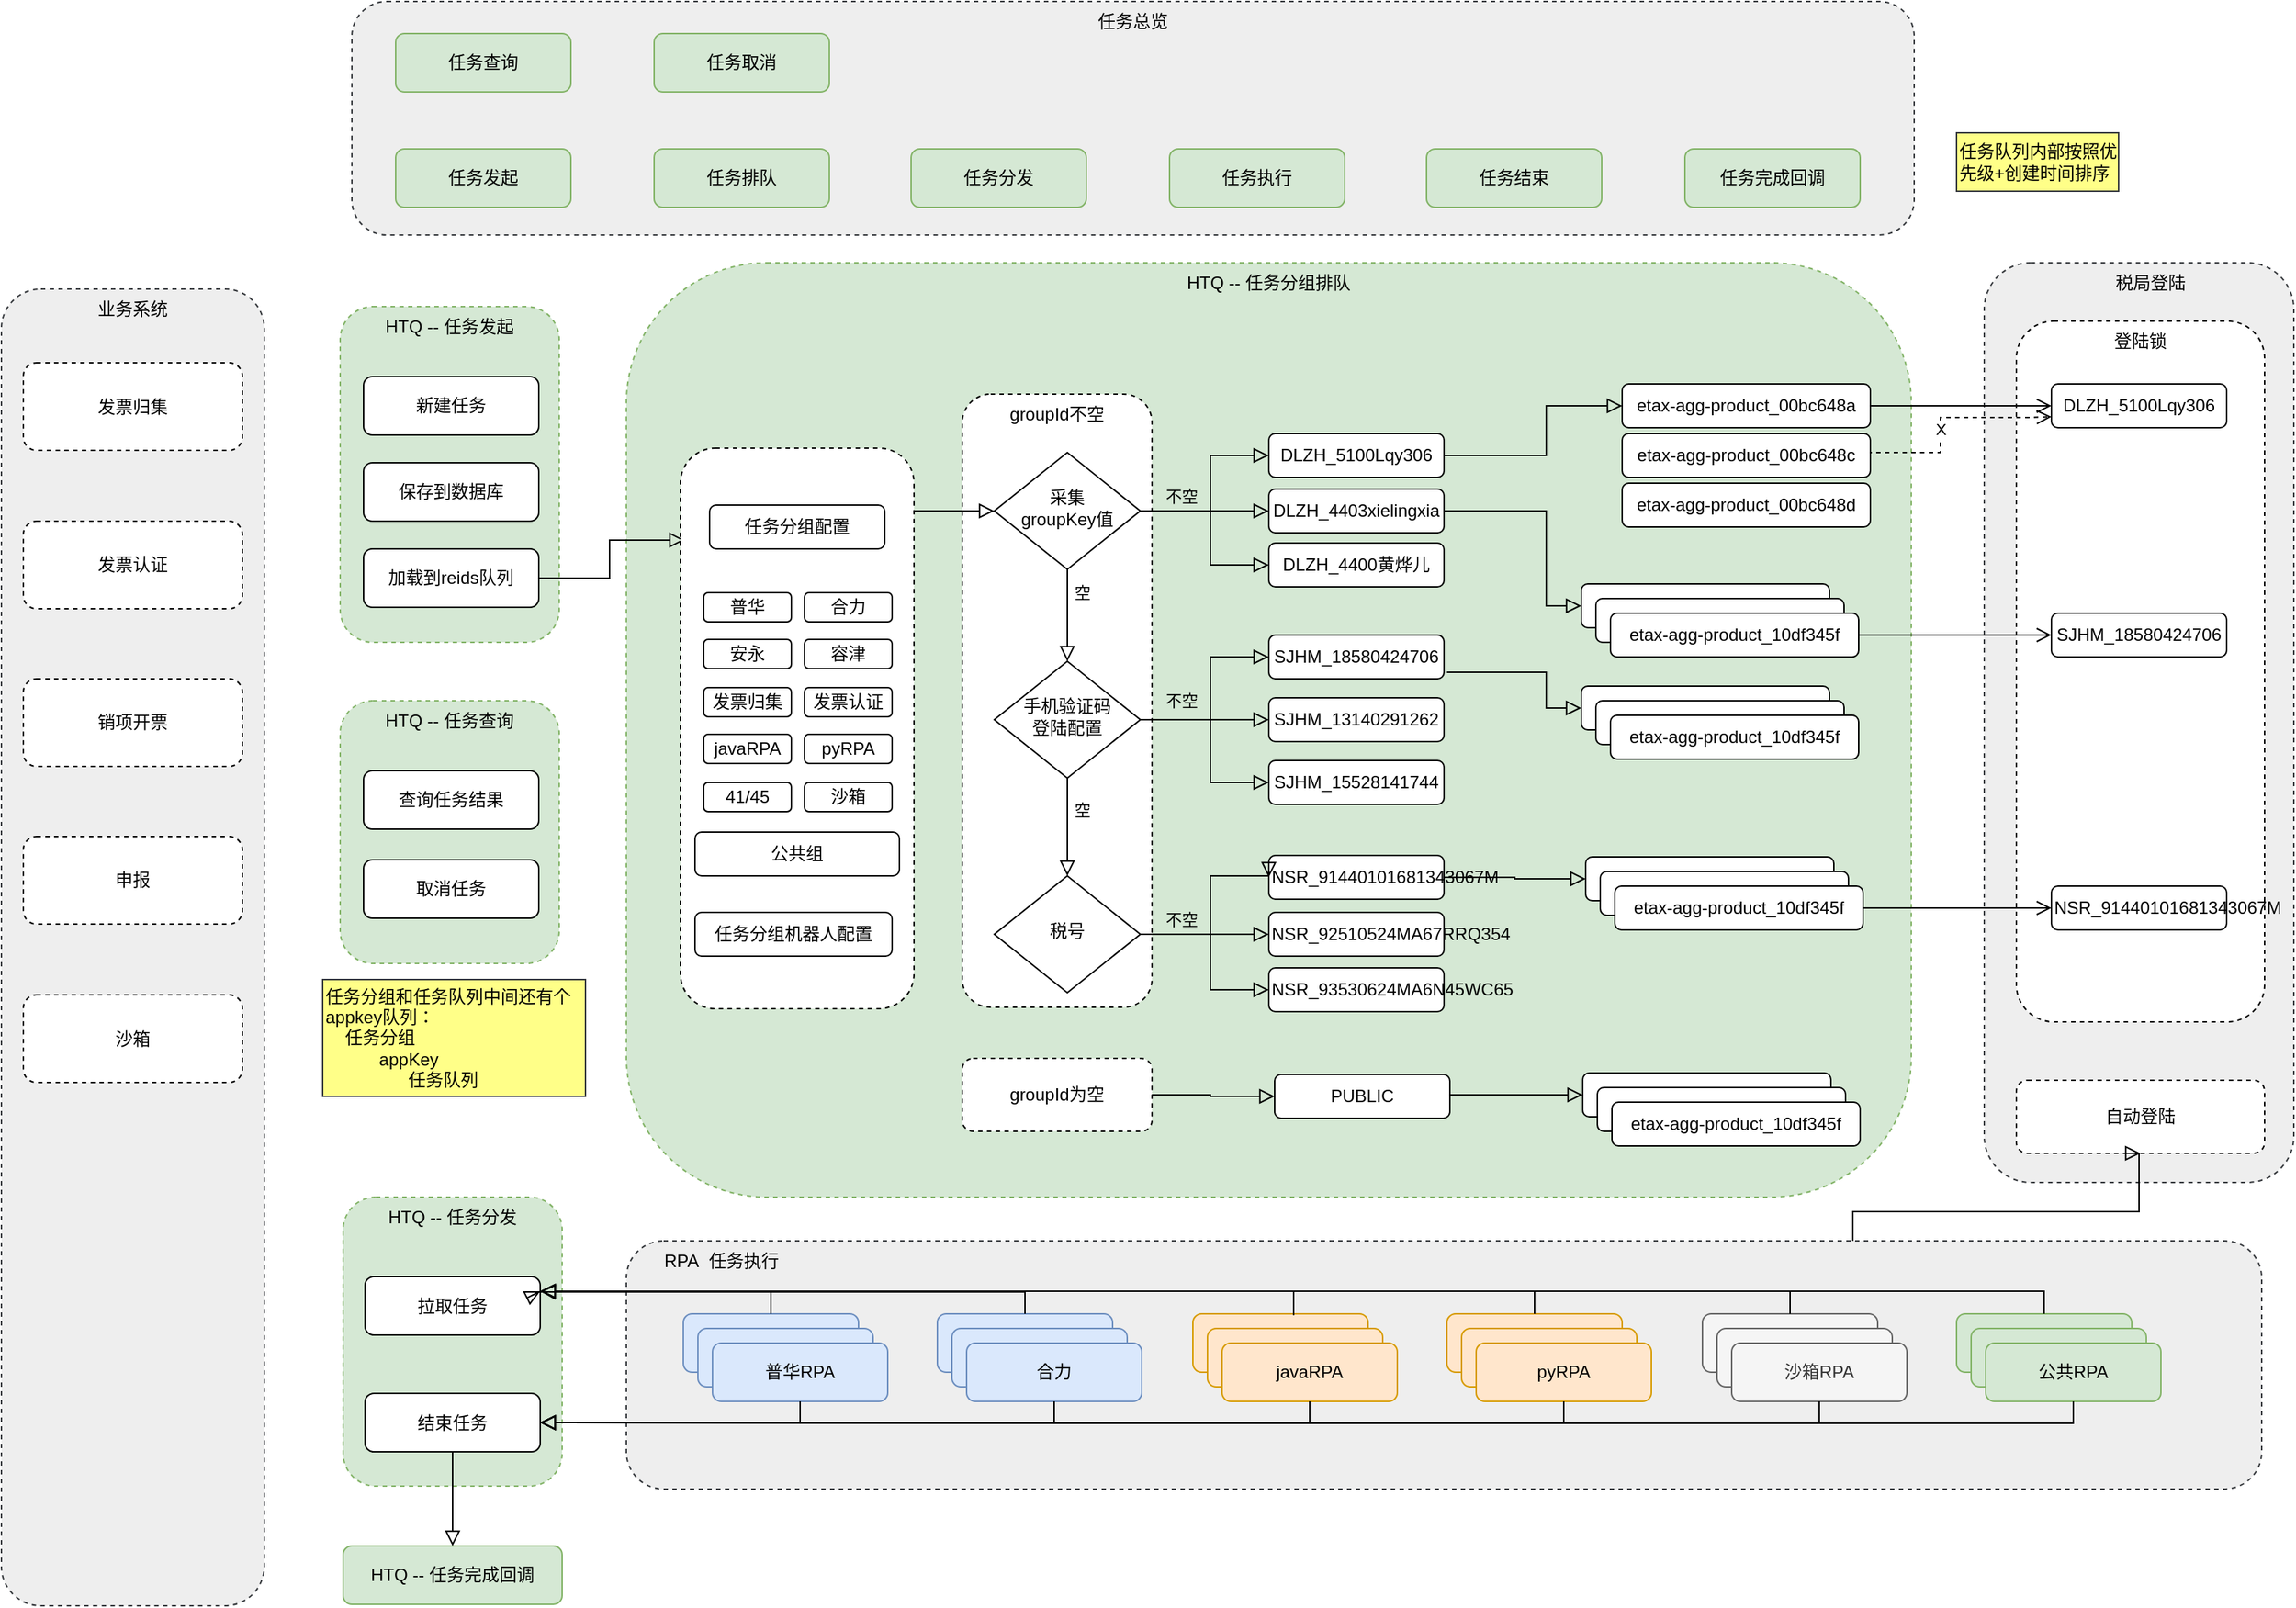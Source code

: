 <mxfile version="21.6.8" type="github">
  <diagram id="C5RBs43oDa-KdzZeNtuy" name="Page-1">
    <mxGraphModel dx="1400" dy="765" grid="1" gridSize="10" guides="1" tooltips="1" connect="1" arrows="1" fold="1" page="1" pageScale="1" pageWidth="827" pageHeight="1169" math="0" shadow="0">
      <root>
        <mxCell id="WIyWlLk6GJQsqaUBKTNV-0" />
        <mxCell id="WIyWlLk6GJQsqaUBKTNV-1" parent="WIyWlLk6GJQsqaUBKTNV-0" />
        <mxCell id="QMsv-DiaqINXNzL8N9ag-197" value="任务总览" style="rounded=1;whiteSpace=wrap;html=1;fontSize=12;glass=0;strokeWidth=1;shadow=0;dashed=1;verticalAlign=top;fillColor=#eeeeee;strokeColor=#36393d;" vertex="1" parent="WIyWlLk6GJQsqaUBKTNV-1">
          <mxGeometry x="270" y="20" width="1070" height="160" as="geometry" />
        </mxCell>
        <mxCell id="QMsv-DiaqINXNzL8N9ag-171" value="税局登陆" style="rounded=1;whiteSpace=wrap;html=1;fontSize=12;glass=0;strokeWidth=1;shadow=0;dashed=1;verticalAlign=top;fillColor=#eeeeee;strokeColor=#36393d;align=center;spacingLeft=16;" vertex="1" parent="WIyWlLk6GJQsqaUBKTNV-1">
          <mxGeometry x="1388" y="199" width="212" height="630" as="geometry" />
        </mxCell>
        <mxCell id="QMsv-DiaqINXNzL8N9ag-170" value="业务系统" style="rounded=1;whiteSpace=wrap;html=1;fontSize=12;glass=0;strokeWidth=1;shadow=0;dashed=1;verticalAlign=top;fillColor=#eeeeee;strokeColor=#36393d;" vertex="1" parent="WIyWlLk6GJQsqaUBKTNV-1">
          <mxGeometry x="30" y="217" width="180" height="902" as="geometry" />
        </mxCell>
        <mxCell id="QMsv-DiaqINXNzL8N9ag-169" value="HTQ -- 任务分发" style="rounded=1;whiteSpace=wrap;html=1;fontSize=12;glass=0;strokeWidth=1;shadow=0;dashed=1;verticalAlign=top;fillColor=#d5e8d4;strokeColor=#82b366;" vertex="1" parent="WIyWlLk6GJQsqaUBKTNV-1">
          <mxGeometry x="264" y="839" width="150" height="198" as="geometry" />
        </mxCell>
        <mxCell id="QMsv-DiaqINXNzL8N9ag-168" value="HTQ -- 任务查询" style="rounded=1;whiteSpace=wrap;html=1;fontSize=12;glass=0;strokeWidth=1;shadow=0;dashed=1;verticalAlign=top;fillColor=#d5e8d4;strokeColor=#82b366;" vertex="1" parent="WIyWlLk6GJQsqaUBKTNV-1">
          <mxGeometry x="262" y="499" width="150" height="180" as="geometry" />
        </mxCell>
        <mxCell id="QMsv-DiaqINXNzL8N9ag-163" value="HTQ -- 任务发起" style="rounded=1;whiteSpace=wrap;html=1;fontSize=12;glass=0;strokeWidth=1;shadow=0;dashed=1;verticalAlign=top;fillColor=#d5e8d4;strokeColor=#82b366;" vertex="1" parent="WIyWlLk6GJQsqaUBKTNV-1">
          <mxGeometry x="262" y="229" width="150" height="230" as="geometry" />
        </mxCell>
        <mxCell id="QMsv-DiaqINXNzL8N9ag-154" value="RPA&amp;nbsp; 任务执行" style="rounded=1;whiteSpace=wrap;html=1;fontSize=12;glass=0;strokeWidth=1;shadow=0;dashed=1;verticalAlign=top;align=left;spacingLeft=24;fillColor=#eeeeee;strokeColor=#36393d;" vertex="1" parent="WIyWlLk6GJQsqaUBKTNV-1">
          <mxGeometry x="458" y="869" width="1120" height="170" as="geometry" />
        </mxCell>
        <mxCell id="QMsv-DiaqINXNzL8N9ag-30" value="HTQ -- 任务分组排队" style="rounded=1;whiteSpace=wrap;html=1;fontSize=12;glass=0;strokeWidth=1;shadow=0;dashed=1;verticalAlign=top;fillColor=#d5e8d4;strokeColor=#82b366;" vertex="1" parent="WIyWlLk6GJQsqaUBKTNV-1">
          <mxGeometry x="458" y="199" width="880" height="640" as="geometry" />
        </mxCell>
        <mxCell id="QMsv-DiaqINXNzL8N9ag-91" value="groupId不空" style="rounded=1;whiteSpace=wrap;html=1;fontSize=12;glass=0;strokeWidth=1;shadow=0;dashed=1;verticalAlign=top;" vertex="1" parent="WIyWlLk6GJQsqaUBKTNV-1">
          <mxGeometry x="688" y="289" width="130" height="420" as="geometry" />
        </mxCell>
        <mxCell id="QMsv-DiaqINXNzL8N9ag-8" value="发票归集" style="rounded=1;whiteSpace=wrap;html=1;fontSize=12;glass=0;strokeWidth=1;shadow=0;dashed=1;verticalAlign=middle;" vertex="1" parent="WIyWlLk6GJQsqaUBKTNV-1">
          <mxGeometry x="45" y="267.5" width="150" height="60" as="geometry" />
        </mxCell>
        <mxCell id="QMsv-DiaqINXNzL8N9ag-85" value="登陆锁" style="rounded=1;whiteSpace=wrap;html=1;fontSize=12;glass=0;strokeWidth=1;shadow=0;dashed=1;verticalAlign=top;align=center;" vertex="1" parent="WIyWlLk6GJQsqaUBKTNV-1">
          <mxGeometry x="1410" y="239" width="170" height="480" as="geometry" />
        </mxCell>
        <mxCell id="WIyWlLk6GJQsqaUBKTNV-2" value="" style="rounded=0;html=1;jettySize=auto;orthogonalLoop=1;fontSize=11;endArrow=block;endFill=0;endSize=8;strokeWidth=1;shadow=0;labelBackgroundColor=none;edgeStyle=orthogonalEdgeStyle;entryX=0.018;entryY=0.164;entryDx=0;entryDy=0;entryPerimeter=0;exitX=1;exitY=0.5;exitDx=0;exitDy=0;" parent="WIyWlLk6GJQsqaUBKTNV-1" source="WIyWlLk6GJQsqaUBKTNV-3" target="QMsv-DiaqINXNzL8N9ag-4" edge="1">
          <mxGeometry relative="1" as="geometry">
            <mxPoint x="400" y="369" as="sourcePoint" />
            <mxPoint x="438" y="319" as="targetPoint" />
          </mxGeometry>
        </mxCell>
        <mxCell id="WIyWlLk6GJQsqaUBKTNV-3" value="加载到reids队列" style="rounded=1;whiteSpace=wrap;html=1;fontSize=12;glass=0;strokeWidth=1;shadow=0;" parent="WIyWlLk6GJQsqaUBKTNV-1" vertex="1">
          <mxGeometry x="278" y="395" width="120" height="40" as="geometry" />
        </mxCell>
        <mxCell id="WIyWlLk6GJQsqaUBKTNV-4" value="空" style="rounded=0;html=1;jettySize=auto;orthogonalLoop=1;fontSize=11;endArrow=block;endFill=0;endSize=8;strokeWidth=1;shadow=0;labelBackgroundColor=none;edgeStyle=orthogonalEdgeStyle;" parent="WIyWlLk6GJQsqaUBKTNV-1" source="WIyWlLk6GJQsqaUBKTNV-6" target="WIyWlLk6GJQsqaUBKTNV-10" edge="1">
          <mxGeometry x="-0.5" y="10" relative="1" as="geometry">
            <mxPoint as="offset" />
          </mxGeometry>
        </mxCell>
        <mxCell id="WIyWlLk6GJQsqaUBKTNV-5" value="" style="edgeStyle=orthogonalEdgeStyle;rounded=0;html=1;jettySize=auto;orthogonalLoop=1;fontSize=11;endArrow=block;endFill=0;endSize=8;strokeWidth=1;shadow=0;labelBackgroundColor=none;entryX=0;entryY=0.5;entryDx=0;entryDy=0;exitX=1;exitY=0.5;exitDx=0;exitDy=0;" parent="WIyWlLk6GJQsqaUBKTNV-1" source="WIyWlLk6GJQsqaUBKTNV-6" target="QMsv-DiaqINXNzL8N9ag-31" edge="1">
          <mxGeometry x="0.362" y="-16" relative="1" as="geometry">
            <mxPoint x="-16" y="-16" as="offset" />
            <Array as="points">
              <mxPoint x="858" y="369" />
              <mxPoint x="858" y="331" />
            </Array>
          </mxGeometry>
        </mxCell>
        <mxCell id="WIyWlLk6GJQsqaUBKTNV-6" value="采集&lt;br&gt;groupKey值" style="rhombus;whiteSpace=wrap;html=1;shadow=0;fontFamily=Helvetica;fontSize=12;align=center;strokeWidth=1;spacing=6;spacingTop=-4;" parent="WIyWlLk6GJQsqaUBKTNV-1" vertex="1">
          <mxGeometry x="710" y="329" width="100" height="80" as="geometry" />
        </mxCell>
        <mxCell id="WIyWlLk6GJQsqaUBKTNV-7" value="DLZH_4403xielingxia" style="rounded=1;whiteSpace=wrap;html=1;fontSize=12;glass=0;strokeWidth=1;shadow=0;" parent="WIyWlLk6GJQsqaUBKTNV-1" vertex="1">
          <mxGeometry x="898" y="354" width="120" height="30" as="geometry" />
        </mxCell>
        <mxCell id="WIyWlLk6GJQsqaUBKTNV-8" value="空" style="rounded=0;html=1;jettySize=auto;orthogonalLoop=1;fontSize=11;endArrow=block;endFill=0;endSize=8;strokeWidth=1;shadow=0;labelBackgroundColor=none;edgeStyle=orthogonalEdgeStyle;entryX=0.5;entryY=0;entryDx=0;entryDy=0;" parent="WIyWlLk6GJQsqaUBKTNV-1" source="WIyWlLk6GJQsqaUBKTNV-10" target="QMsv-DiaqINXNzL8N9ag-1" edge="1">
          <mxGeometry x="-0.36" y="10" relative="1" as="geometry">
            <mxPoint as="offset" />
          </mxGeometry>
        </mxCell>
        <mxCell id="WIyWlLk6GJQsqaUBKTNV-9" value="不空" style="edgeStyle=orthogonalEdgeStyle;rounded=0;html=1;jettySize=auto;orthogonalLoop=1;fontSize=11;endArrow=block;endFill=0;endSize=8;strokeWidth=1;shadow=0;labelBackgroundColor=none;" parent="WIyWlLk6GJQsqaUBKTNV-1" source="WIyWlLk6GJQsqaUBKTNV-10" target="WIyWlLk6GJQsqaUBKTNV-12" edge="1">
          <mxGeometry x="-0.364" y="13" relative="1" as="geometry">
            <mxPoint as="offset" />
          </mxGeometry>
        </mxCell>
        <mxCell id="WIyWlLk6GJQsqaUBKTNV-10" value="手机验证码&lt;br&gt;登陆配置" style="rhombus;whiteSpace=wrap;html=1;shadow=0;fontFamily=Helvetica;fontSize=12;align=center;strokeWidth=1;spacing=6;spacingTop=-4;" parent="WIyWlLk6GJQsqaUBKTNV-1" vertex="1">
          <mxGeometry x="710" y="472" width="100" height="80" as="geometry" />
        </mxCell>
        <mxCell id="WIyWlLk6GJQsqaUBKTNV-11" value="拉取任务" style="rounded=1;whiteSpace=wrap;html=1;fontSize=12;glass=0;strokeWidth=1;shadow=0;" parent="WIyWlLk6GJQsqaUBKTNV-1" vertex="1">
          <mxGeometry x="279" y="893.5" width="120" height="40" as="geometry" />
        </mxCell>
        <mxCell id="WIyWlLk6GJQsqaUBKTNV-12" value="SJHM_13140291262" style="rounded=1;whiteSpace=wrap;html=1;fontSize=12;glass=0;strokeWidth=1;shadow=0;" parent="WIyWlLk6GJQsqaUBKTNV-1" vertex="1">
          <mxGeometry x="898" y="497" width="120" height="30" as="geometry" />
        </mxCell>
        <mxCell id="QMsv-DiaqINXNzL8N9ag-0" value="不空" style="edgeStyle=orthogonalEdgeStyle;rounded=0;html=1;jettySize=auto;orthogonalLoop=1;fontSize=11;endArrow=block;endFill=0;endSize=8;strokeWidth=1;shadow=0;labelBackgroundColor=none;exitX=1;exitY=0.5;exitDx=0;exitDy=0;" edge="1" parent="WIyWlLk6GJQsqaUBKTNV-1" source="QMsv-DiaqINXNzL8N9ag-1" target="QMsv-DiaqINXNzL8N9ag-2">
          <mxGeometry x="-0.364" y="10" relative="1" as="geometry">
            <mxPoint as="offset" />
            <mxPoint x="810" y="677" as="sourcePoint" />
          </mxGeometry>
        </mxCell>
        <mxCell id="QMsv-DiaqINXNzL8N9ag-1" value="税号" style="rhombus;whiteSpace=wrap;html=1;shadow=0;fontFamily=Helvetica;fontSize=12;align=center;strokeWidth=1;spacing=6;spacingTop=-4;" vertex="1" parent="WIyWlLk6GJQsqaUBKTNV-1">
          <mxGeometry x="710" y="619" width="100" height="80" as="geometry" />
        </mxCell>
        <mxCell id="QMsv-DiaqINXNzL8N9ag-2" value="NSR_92510524MA67RRQ354" style="rounded=1;whiteSpace=wrap;html=1;fontSize=12;glass=0;strokeWidth=1;shadow=0;align=left;" vertex="1" parent="WIyWlLk6GJQsqaUBKTNV-1">
          <mxGeometry x="898" y="644" width="120" height="30" as="geometry" />
        </mxCell>
        <mxCell id="QMsv-DiaqINXNzL8N9ag-3" value="" style="rounded=0;html=1;jettySize=auto;orthogonalLoop=1;fontSize=11;endArrow=block;endFill=0;endSize=8;strokeWidth=1;shadow=0;labelBackgroundColor=none;edgeStyle=orthogonalEdgeStyle;exitX=1;exitY=0.5;exitDx=0;exitDy=0;entryX=0;entryY=0.5;entryDx=0;entryDy=0;" edge="1" parent="WIyWlLk6GJQsqaUBKTNV-1" source="QMsv-DiaqINXNzL8N9ag-92" target="QMsv-DiaqINXNzL8N9ag-90">
          <mxGeometry x="-0.355" y="-11" relative="1" as="geometry">
            <mxPoint as="offset" />
            <mxPoint x="810" y="829" as="sourcePoint" />
            <mxPoint x="878" y="919" as="targetPoint" />
            <Array as="points">
              <mxPoint x="858" y="770" />
            </Array>
          </mxGeometry>
        </mxCell>
        <mxCell id="QMsv-DiaqINXNzL8N9ag-10" value="" style="rounded=0;html=1;jettySize=auto;orthogonalLoop=1;fontSize=11;endArrow=block;endFill=0;endSize=8;strokeWidth=1;shadow=0;labelBackgroundColor=none;edgeStyle=orthogonalEdgeStyle;entryX=0;entryY=0.5;entryDx=0;entryDy=0;exitX=1.003;exitY=0.112;exitDx=0;exitDy=0;exitPerimeter=0;" edge="1" parent="WIyWlLk6GJQsqaUBKTNV-1" source="QMsv-DiaqINXNzL8N9ag-4" target="WIyWlLk6GJQsqaUBKTNV-6">
          <mxGeometry relative="1" as="geometry">
            <mxPoint x="688" y="379" as="sourcePoint" />
            <mxPoint x="477.5" y="379" as="targetPoint" />
          </mxGeometry>
        </mxCell>
        <mxCell id="QMsv-DiaqINXNzL8N9ag-31" value="DLZH_5100Lqy306" style="rounded=1;whiteSpace=wrap;html=1;fontSize=12;glass=0;strokeWidth=1;shadow=0;" vertex="1" parent="WIyWlLk6GJQsqaUBKTNV-1">
          <mxGeometry x="898" y="316" width="120" height="30" as="geometry" />
        </mxCell>
        <mxCell id="QMsv-DiaqINXNzL8N9ag-32" value="DLZH_4400黄烨儿" style="rounded=1;whiteSpace=wrap;html=1;fontSize=12;glass=0;strokeWidth=1;shadow=0;" vertex="1" parent="WIyWlLk6GJQsqaUBKTNV-1">
          <mxGeometry x="898" y="391" width="120" height="30" as="geometry" />
        </mxCell>
        <mxCell id="QMsv-DiaqINXNzL8N9ag-34" value="不空" style="edgeStyle=orthogonalEdgeStyle;rounded=0;html=1;jettySize=auto;orthogonalLoop=1;fontSize=11;endArrow=block;endFill=0;endSize=8;strokeWidth=1;shadow=0;labelBackgroundColor=none;entryX=0;entryY=0.5;entryDx=0;entryDy=0;exitX=1;exitY=0.5;exitDx=0;exitDy=0;" edge="1" parent="WIyWlLk6GJQsqaUBKTNV-1" source="WIyWlLk6GJQsqaUBKTNV-6" target="WIyWlLk6GJQsqaUBKTNV-7">
          <mxGeometry x="-0.364" y="10" relative="1" as="geometry">
            <mxPoint as="offset" />
            <mxPoint x="820" y="379" as="sourcePoint" />
            <mxPoint x="908" y="329" as="targetPoint" />
          </mxGeometry>
        </mxCell>
        <mxCell id="QMsv-DiaqINXNzL8N9ag-35" value="" style="edgeStyle=orthogonalEdgeStyle;rounded=0;html=1;jettySize=auto;orthogonalLoop=1;fontSize=11;endArrow=block;endFill=0;endSize=8;strokeWidth=1;shadow=0;labelBackgroundColor=none;exitX=1;exitY=0.5;exitDx=0;exitDy=0;entryX=0;entryY=0.5;entryDx=0;entryDy=0;" edge="1" parent="WIyWlLk6GJQsqaUBKTNV-1" source="WIyWlLk6GJQsqaUBKTNV-6" target="QMsv-DiaqINXNzL8N9ag-32">
          <mxGeometry y="10" relative="1" as="geometry">
            <mxPoint as="offset" />
            <mxPoint x="820" y="379" as="sourcePoint" />
            <mxPoint x="899" y="379" as="targetPoint" />
            <Array as="points">
              <mxPoint x="858" y="369" />
              <mxPoint x="858" y="406" />
            </Array>
          </mxGeometry>
        </mxCell>
        <mxCell id="QMsv-DiaqINXNzL8N9ag-36" value="SJHM_15528141744" style="rounded=1;whiteSpace=wrap;html=1;fontSize=12;glass=0;strokeWidth=1;shadow=0;" vertex="1" parent="WIyWlLk6GJQsqaUBKTNV-1">
          <mxGeometry x="898" y="540" width="120" height="30" as="geometry" />
        </mxCell>
        <mxCell id="QMsv-DiaqINXNzL8N9ag-37" value="SJHM_18580424706" style="rounded=1;whiteSpace=wrap;html=1;fontSize=12;glass=0;strokeWidth=1;shadow=0;" vertex="1" parent="WIyWlLk6GJQsqaUBKTNV-1">
          <mxGeometry x="898" y="454.02" width="120" height="30" as="geometry" />
        </mxCell>
        <mxCell id="QMsv-DiaqINXNzL8N9ag-38" value="" style="edgeStyle=orthogonalEdgeStyle;rounded=0;html=1;jettySize=auto;orthogonalLoop=1;fontSize=11;endArrow=block;endFill=0;endSize=8;strokeWidth=1;shadow=0;labelBackgroundColor=none;exitX=1;exitY=0.5;exitDx=0;exitDy=0;" edge="1" parent="WIyWlLk6GJQsqaUBKTNV-1" source="WIyWlLk6GJQsqaUBKTNV-10" target="QMsv-DiaqINXNzL8N9ag-37">
          <mxGeometry y="10" relative="1" as="geometry">
            <mxPoint as="offset" />
            <mxPoint x="820" y="370" as="sourcePoint" />
            <mxPoint x="908" y="420" as="targetPoint" />
            <Array as="points">
              <mxPoint x="858" y="512" />
              <mxPoint x="858" y="469" />
            </Array>
          </mxGeometry>
        </mxCell>
        <mxCell id="QMsv-DiaqINXNzL8N9ag-39" value="" style="edgeStyle=orthogonalEdgeStyle;rounded=0;html=1;jettySize=auto;orthogonalLoop=1;fontSize=11;endArrow=block;endFill=0;endSize=8;strokeWidth=1;shadow=0;labelBackgroundColor=none;exitX=1;exitY=0.5;exitDx=0;exitDy=0;entryX=0;entryY=0.5;entryDx=0;entryDy=0;" edge="1" parent="WIyWlLk6GJQsqaUBKTNV-1" source="WIyWlLk6GJQsqaUBKTNV-10" target="QMsv-DiaqINXNzL8N9ag-36">
          <mxGeometry y="10" relative="1" as="geometry">
            <mxPoint as="offset" />
            <mxPoint x="820" y="523" as="sourcePoint" />
            <mxPoint x="778" y="810" as="targetPoint" />
            <Array as="points">
              <mxPoint x="858" y="512" />
              <mxPoint x="858" y="555" />
            </Array>
          </mxGeometry>
        </mxCell>
        <mxCell id="QMsv-DiaqINXNzL8N9ag-40" value="NSR_93530624MA6N45WC65" style="rounded=1;whiteSpace=wrap;html=1;fontSize=12;glass=0;strokeWidth=1;shadow=0;align=left;" vertex="1" parent="WIyWlLk6GJQsqaUBKTNV-1">
          <mxGeometry x="898" y="682" width="120" height="30" as="geometry" />
        </mxCell>
        <mxCell id="QMsv-DiaqINXNzL8N9ag-41" value="NSR_91440101681343067M" style="rounded=1;whiteSpace=wrap;html=1;fontSize=12;glass=0;strokeWidth=1;shadow=0;align=left;" vertex="1" parent="WIyWlLk6GJQsqaUBKTNV-1">
          <mxGeometry x="898" y="605" width="120" height="30" as="geometry" />
        </mxCell>
        <mxCell id="QMsv-DiaqINXNzL8N9ag-42" value="" style="edgeStyle=orthogonalEdgeStyle;rounded=0;html=1;jettySize=auto;orthogonalLoop=1;fontSize=11;endArrow=block;endFill=0;endSize=8;strokeWidth=1;shadow=0;labelBackgroundColor=none;exitX=1;exitY=0.5;exitDx=0;exitDy=0;entryX=0;entryY=0.5;entryDx=0;entryDy=0;" edge="1" parent="WIyWlLk6GJQsqaUBKTNV-1" source="QMsv-DiaqINXNzL8N9ag-1" target="QMsv-DiaqINXNzL8N9ag-41">
          <mxGeometry y="10" relative="1" as="geometry">
            <mxPoint as="offset" />
            <mxPoint x="820" y="522" as="sourcePoint" />
            <mxPoint x="908" y="565" as="targetPoint" />
            <Array as="points">
              <mxPoint x="858" y="659" />
              <mxPoint x="858" y="619" />
              <mxPoint x="898" y="619" />
            </Array>
          </mxGeometry>
        </mxCell>
        <mxCell id="QMsv-DiaqINXNzL8N9ag-43" value="" style="edgeStyle=orthogonalEdgeStyle;rounded=0;html=1;jettySize=auto;orthogonalLoop=1;fontSize=11;endArrow=block;endFill=0;endSize=8;strokeWidth=1;shadow=0;labelBackgroundColor=none;exitX=1;exitY=0.5;exitDx=0;exitDy=0;entryX=0;entryY=0.5;entryDx=0;entryDy=0;" edge="1" parent="WIyWlLk6GJQsqaUBKTNV-1" source="QMsv-DiaqINXNzL8N9ag-1" target="QMsv-DiaqINXNzL8N9ag-40">
          <mxGeometry y="10" relative="1" as="geometry">
            <mxPoint as="offset" />
            <mxPoint x="820" y="669" as="sourcePoint" />
            <mxPoint x="908" y="630" as="targetPoint" />
            <Array as="points">
              <mxPoint x="858" y="659" />
              <mxPoint x="858" y="697" />
            </Array>
          </mxGeometry>
        </mxCell>
        <mxCell id="QMsv-DiaqINXNzL8N9ag-48" value="" style="edgeStyle=orthogonalEdgeStyle;rounded=0;html=1;jettySize=auto;orthogonalLoop=1;fontSize=11;endArrow=block;endFill=0;endSize=8;strokeWidth=1;shadow=0;labelBackgroundColor=none;exitX=1;exitY=0.5;exitDx=0;exitDy=0;entryX=0;entryY=0.5;entryDx=0;entryDy=0;" edge="1" parent="WIyWlLk6GJQsqaUBKTNV-1" source="QMsv-DiaqINXNzL8N9ag-31" target="QMsv-DiaqINXNzL8N9ag-44">
          <mxGeometry x="0.362" y="-16" relative="1" as="geometry">
            <mxPoint x="-16" y="-16" as="offset" />
            <mxPoint x="1168" y="409" as="sourcePoint" />
            <mxPoint x="1238" y="219" as="targetPoint" />
            <Array as="points">
              <mxPoint x="1088" y="331" />
              <mxPoint x="1088" y="297" />
            </Array>
          </mxGeometry>
        </mxCell>
        <mxCell id="QMsv-DiaqINXNzL8N9ag-44" value="etax-agg-product_00bc648a" style="rounded=1;whiteSpace=wrap;html=1;fontSize=12;glass=0;strokeWidth=1;shadow=0;spacing=0;" vertex="1" parent="WIyWlLk6GJQsqaUBKTNV-1">
          <mxGeometry x="1140" y="282" width="170" height="30" as="geometry" />
        </mxCell>
        <mxCell id="QMsv-DiaqINXNzL8N9ag-45" value="etax-agg-product_00bc648c" style="rounded=1;whiteSpace=wrap;html=1;fontSize=12;glass=0;strokeWidth=1;shadow=0;spacing=0;" vertex="1" parent="WIyWlLk6GJQsqaUBKTNV-1">
          <mxGeometry x="1140" y="316" width="170" height="30" as="geometry" />
        </mxCell>
        <mxCell id="QMsv-DiaqINXNzL8N9ag-46" value="etax-agg-product_00bc648d" style="rounded=1;whiteSpace=wrap;html=1;fontSize=12;glass=0;strokeWidth=1;shadow=0;spacing=0;" vertex="1" parent="WIyWlLk6GJQsqaUBKTNV-1">
          <mxGeometry x="1140" y="350" width="170" height="30" as="geometry" />
        </mxCell>
        <mxCell id="QMsv-DiaqINXNzL8N9ag-52" value="" style="group" vertex="1" connectable="0" parent="WIyWlLk6GJQsqaUBKTNV-1">
          <mxGeometry x="1112" y="419" width="190" height="50" as="geometry" />
        </mxCell>
        <mxCell id="QMsv-DiaqINXNzL8N9ag-49" value="etax-agg-product_10df345f" style="rounded=1;whiteSpace=wrap;html=1;fontSize=12;glass=0;strokeWidth=1;shadow=0;spacing=0;" vertex="1" parent="QMsv-DiaqINXNzL8N9ag-52">
          <mxGeometry width="170" height="30" as="geometry" />
        </mxCell>
        <mxCell id="QMsv-DiaqINXNzL8N9ag-50" value="etax-agg-product_10df345f" style="rounded=1;whiteSpace=wrap;html=1;fontSize=12;glass=0;strokeWidth=1;shadow=0;spacing=0;" vertex="1" parent="QMsv-DiaqINXNzL8N9ag-52">
          <mxGeometry x="10" y="10" width="170" height="30" as="geometry" />
        </mxCell>
        <mxCell id="QMsv-DiaqINXNzL8N9ag-51" value="etax-agg-product_10df345f" style="rounded=1;whiteSpace=wrap;html=1;fontSize=12;glass=0;strokeWidth=1;shadow=0;spacing=0;" vertex="1" parent="QMsv-DiaqINXNzL8N9ag-52">
          <mxGeometry x="20" y="20" width="170" height="30" as="geometry" />
        </mxCell>
        <mxCell id="QMsv-DiaqINXNzL8N9ag-61" value="" style="group" vertex="1" connectable="0" parent="WIyWlLk6GJQsqaUBKTNV-1">
          <mxGeometry x="1112" y="489" width="190" height="50" as="geometry" />
        </mxCell>
        <mxCell id="QMsv-DiaqINXNzL8N9ag-62" value="etax-agg-product_10df345f" style="rounded=1;whiteSpace=wrap;html=1;fontSize=12;glass=0;strokeWidth=1;shadow=0;spacing=0;" vertex="1" parent="QMsv-DiaqINXNzL8N9ag-61">
          <mxGeometry width="170" height="30" as="geometry" />
        </mxCell>
        <mxCell id="QMsv-DiaqINXNzL8N9ag-63" value="etax-agg-product_10df345f" style="rounded=1;whiteSpace=wrap;html=1;fontSize=12;glass=0;strokeWidth=1;shadow=0;spacing=0;" vertex="1" parent="QMsv-DiaqINXNzL8N9ag-61">
          <mxGeometry x="10" y="10" width="170" height="30" as="geometry" />
        </mxCell>
        <mxCell id="QMsv-DiaqINXNzL8N9ag-64" value="etax-agg-product_10df345f" style="rounded=1;whiteSpace=wrap;html=1;fontSize=12;glass=0;strokeWidth=1;shadow=0;spacing=0;" vertex="1" parent="QMsv-DiaqINXNzL8N9ag-61">
          <mxGeometry x="20" y="20" width="170" height="30" as="geometry" />
        </mxCell>
        <mxCell id="QMsv-DiaqINXNzL8N9ag-65" value="" style="group" vertex="1" connectable="0" parent="WIyWlLk6GJQsqaUBKTNV-1">
          <mxGeometry x="1115" y="606" width="190" height="50" as="geometry" />
        </mxCell>
        <mxCell id="QMsv-DiaqINXNzL8N9ag-66" value="etax-agg-product_10df345f" style="rounded=1;whiteSpace=wrap;html=1;fontSize=12;glass=0;strokeWidth=1;shadow=0;spacing=0;" vertex="1" parent="QMsv-DiaqINXNzL8N9ag-65">
          <mxGeometry width="170" height="30" as="geometry" />
        </mxCell>
        <mxCell id="QMsv-DiaqINXNzL8N9ag-67" value="etax-agg-product_10df345f" style="rounded=1;whiteSpace=wrap;html=1;fontSize=12;glass=0;strokeWidth=1;shadow=0;spacing=0;" vertex="1" parent="QMsv-DiaqINXNzL8N9ag-65">
          <mxGeometry x="10" y="10" width="170" height="30" as="geometry" />
        </mxCell>
        <mxCell id="QMsv-DiaqINXNzL8N9ag-68" value="etax-agg-product_10df345f" style="rounded=1;whiteSpace=wrap;html=1;fontSize=12;glass=0;strokeWidth=1;shadow=0;spacing=0;" vertex="1" parent="QMsv-DiaqINXNzL8N9ag-65">
          <mxGeometry x="20" y="20" width="170" height="30" as="geometry" />
        </mxCell>
        <mxCell id="QMsv-DiaqINXNzL8N9ag-73" value="" style="edgeStyle=orthogonalEdgeStyle;rounded=0;html=1;jettySize=auto;orthogonalLoop=1;fontSize=11;endArrow=block;endFill=0;endSize=8;strokeWidth=1;shadow=0;labelBackgroundColor=none;exitX=1;exitY=0.5;exitDx=0;exitDy=0;entryX=0;entryY=0.5;entryDx=0;entryDy=0;" edge="1" parent="WIyWlLk6GJQsqaUBKTNV-1" source="WIyWlLk6GJQsqaUBKTNV-7" target="QMsv-DiaqINXNzL8N9ag-49">
          <mxGeometry x="0.362" y="-16" relative="1" as="geometry">
            <mxPoint x="-16" y="-16" as="offset" />
            <mxPoint x="1028" y="341" as="sourcePoint" />
            <mxPoint x="1144" y="307" as="targetPoint" />
            <Array as="points">
              <mxPoint x="1088" y="369" />
              <mxPoint x="1088" y="434" />
            </Array>
          </mxGeometry>
        </mxCell>
        <mxCell id="QMsv-DiaqINXNzL8N9ag-74" value="" style="edgeStyle=orthogonalEdgeStyle;rounded=0;html=1;jettySize=auto;orthogonalLoop=1;fontSize=11;endArrow=block;endFill=0;endSize=8;strokeWidth=1;shadow=0;labelBackgroundColor=none;exitX=1;exitY=0.5;exitDx=0;exitDy=0;entryX=0;entryY=0.5;entryDx=0;entryDy=0;" edge="1" parent="WIyWlLk6GJQsqaUBKTNV-1" target="QMsv-DiaqINXNzL8N9ag-62">
          <mxGeometry x="0.362" y="-16" relative="1" as="geometry">
            <mxPoint x="-16" y="-16" as="offset" />
            <mxPoint x="1020" y="479.47" as="sourcePoint" />
            <mxPoint x="1140" y="544.47" as="targetPoint" />
            <Array as="points">
              <mxPoint x="1088" y="480" />
              <mxPoint x="1088" y="504" />
            </Array>
          </mxGeometry>
        </mxCell>
        <mxCell id="QMsv-DiaqINXNzL8N9ag-75" value="" style="edgeStyle=orthogonalEdgeStyle;rounded=0;html=1;jettySize=auto;orthogonalLoop=1;fontSize=11;endArrow=block;endFill=0;endSize=8;strokeWidth=1;shadow=0;labelBackgroundColor=none;exitX=1;exitY=0.5;exitDx=0;exitDy=0;entryX=0;entryY=0.5;entryDx=0;entryDy=0;" edge="1" parent="WIyWlLk6GJQsqaUBKTNV-1" source="QMsv-DiaqINXNzL8N9ag-41" target="QMsv-DiaqINXNzL8N9ag-66">
          <mxGeometry x="0.362" y="-16" relative="1" as="geometry">
            <mxPoint x="-16" y="-16" as="offset" />
            <mxPoint x="1068" y="649" as="sourcePoint" />
            <mxPoint x="1458.889" y="759" as="targetPoint" />
            <Array as="points" />
          </mxGeometry>
        </mxCell>
        <mxCell id="QMsv-DiaqINXNzL8N9ag-76" value="DLZH_5100Lqy306" style="rounded=1;whiteSpace=wrap;html=1;fontSize=12;glass=0;strokeWidth=1;shadow=0;" vertex="1" parent="WIyWlLk6GJQsqaUBKTNV-1">
          <mxGeometry x="1434" y="282" width="120" height="30" as="geometry" />
        </mxCell>
        <mxCell id="QMsv-DiaqINXNzL8N9ag-77" value="" style="edgeStyle=orthogonalEdgeStyle;rounded=0;html=1;jettySize=auto;orthogonalLoop=1;fontSize=11;endArrow=open;endFill=0;endSize=8;strokeWidth=1;shadow=0;labelBackgroundColor=none;exitX=1;exitY=0.5;exitDx=0;exitDy=0;entryX=0;entryY=0.5;entryDx=0;entryDy=0;" edge="1" parent="WIyWlLk6GJQsqaUBKTNV-1" source="QMsv-DiaqINXNzL8N9ag-44" target="QMsv-DiaqINXNzL8N9ag-76">
          <mxGeometry x="0.362" y="-16" relative="1" as="geometry">
            <mxPoint x="-16" y="-16" as="offset" />
            <mxPoint x="1388" y="329" as="sourcePoint" />
            <mxPoint x="1378" y="259" as="targetPoint" />
            <Array as="points" />
          </mxGeometry>
        </mxCell>
        <mxCell id="QMsv-DiaqINXNzL8N9ag-78" value="" style="edgeStyle=orthogonalEdgeStyle;rounded=0;html=1;jettySize=auto;orthogonalLoop=1;fontSize=11;endArrow=open;endFill=0;endSize=8;strokeWidth=1;shadow=0;labelBackgroundColor=none;dashed=1;exitX=1;exitY=0.5;exitDx=0;exitDy=0;entryX=0;entryY=0.75;entryDx=0;entryDy=0;" edge="1" parent="WIyWlLk6GJQsqaUBKTNV-1" source="QMsv-DiaqINXNzL8N9ag-45" target="QMsv-DiaqINXNzL8N9ag-76">
          <mxGeometry x="0.362" y="-16" relative="1" as="geometry">
            <mxPoint x="-16" y="-16" as="offset" />
            <mxPoint x="1320" y="307" as="sourcePoint" />
            <mxPoint x="1388" y="279" as="targetPoint" />
            <Array as="points">
              <mxPoint x="1310" y="329" />
              <mxPoint x="1358" y="329" />
              <mxPoint x="1358" y="305" />
              <mxPoint x="1418" y="305" />
            </Array>
          </mxGeometry>
        </mxCell>
        <mxCell id="QMsv-DiaqINXNzL8N9ag-79" value="X" style="edgeLabel;html=1;align=center;verticalAlign=middle;resizable=0;points=[];" vertex="1" connectable="0" parent="QMsv-DiaqINXNzL8N9ag-78">
          <mxGeometry x="-0.089" y="-1" relative="1" as="geometry">
            <mxPoint x="-1" y="2" as="offset" />
          </mxGeometry>
        </mxCell>
        <mxCell id="QMsv-DiaqINXNzL8N9ag-80" value="SJHM_18580424706" style="rounded=1;whiteSpace=wrap;html=1;fontSize=12;glass=0;strokeWidth=1;shadow=0;" vertex="1" parent="WIyWlLk6GJQsqaUBKTNV-1">
          <mxGeometry x="1434" y="439" width="120" height="30" as="geometry" />
        </mxCell>
        <mxCell id="QMsv-DiaqINXNzL8N9ag-81" value="" style="edgeStyle=orthogonalEdgeStyle;rounded=0;html=1;jettySize=auto;orthogonalLoop=1;fontSize=11;endArrow=open;endFill=0;endSize=8;strokeWidth=1;shadow=0;labelBackgroundColor=none;entryX=0;entryY=0.5;entryDx=0;entryDy=0;exitX=1;exitY=0.5;exitDx=0;exitDy=0;" edge="1" parent="WIyWlLk6GJQsqaUBKTNV-1" source="QMsv-DiaqINXNzL8N9ag-51" target="QMsv-DiaqINXNzL8N9ag-80">
          <mxGeometry x="0.362" y="-16" relative="1" as="geometry">
            <mxPoint x="-16" y="-16" as="offset" />
            <mxPoint x="1320" y="387" as="sourcePoint" />
            <mxPoint x="1428" y="349" as="targetPoint" />
            <Array as="points">
              <mxPoint x="1388" y="454" />
              <mxPoint x="1388" y="454" />
            </Array>
          </mxGeometry>
        </mxCell>
        <mxCell id="QMsv-DiaqINXNzL8N9ag-82" value="NSR_91440101681343067M" style="rounded=1;whiteSpace=wrap;html=1;fontSize=12;glass=0;strokeWidth=1;shadow=0;align=left;" vertex="1" parent="WIyWlLk6GJQsqaUBKTNV-1">
          <mxGeometry x="1434" y="626" width="120" height="30" as="geometry" />
        </mxCell>
        <mxCell id="QMsv-DiaqINXNzL8N9ag-83" value="" style="edgeStyle=orthogonalEdgeStyle;rounded=0;html=1;jettySize=auto;orthogonalLoop=1;fontSize=11;endArrow=open;endFill=0;endSize=8;strokeWidth=1;shadow=0;labelBackgroundColor=none;exitX=1;exitY=0.5;exitDx=0;exitDy=0;entryX=0;entryY=0.5;entryDx=0;entryDy=0;" edge="1" parent="WIyWlLk6GJQsqaUBKTNV-1" source="QMsv-DiaqINXNzL8N9ag-68" target="QMsv-DiaqINXNzL8N9ag-82">
          <mxGeometry x="0.362" y="-16" relative="1" as="geometry">
            <mxPoint x="-16" y="-16" as="offset" />
            <mxPoint x="1348" y="599" as="sourcePoint" />
            <mxPoint x="1368" y="689" as="targetPoint" />
            <Array as="points">
              <mxPoint x="1388" y="641" />
              <mxPoint x="1388" y="641" />
            </Array>
          </mxGeometry>
        </mxCell>
        <mxCell id="QMsv-DiaqINXNzL8N9ag-90" value="PUBLIC" style="rounded=1;whiteSpace=wrap;html=1;fontSize=12;glass=0;strokeWidth=1;shadow=0;align=center;" vertex="1" parent="WIyWlLk6GJQsqaUBKTNV-1">
          <mxGeometry x="902" y="755" width="120" height="30" as="geometry" />
        </mxCell>
        <mxCell id="QMsv-DiaqINXNzL8N9ag-92" value="groupId为空" style="rounded=1;whiteSpace=wrap;html=1;fontSize=12;glass=0;strokeWidth=1;shadow=0;dashed=1;verticalAlign=middle;" vertex="1" parent="WIyWlLk6GJQsqaUBKTNV-1">
          <mxGeometry x="688" y="744" width="130" height="50" as="geometry" />
        </mxCell>
        <mxCell id="QMsv-DiaqINXNzL8N9ag-95" value="" style="group" vertex="1" connectable="0" parent="WIyWlLk6GJQsqaUBKTNV-1">
          <mxGeometry x="1113" y="754" width="190" height="50" as="geometry" />
        </mxCell>
        <mxCell id="QMsv-DiaqINXNzL8N9ag-96" value="etax-agg-product_10df345f" style="rounded=1;whiteSpace=wrap;html=1;fontSize=12;glass=0;strokeWidth=1;shadow=0;spacing=0;" vertex="1" parent="QMsv-DiaqINXNzL8N9ag-95">
          <mxGeometry width="170" height="30" as="geometry" />
        </mxCell>
        <mxCell id="QMsv-DiaqINXNzL8N9ag-97" value="etax-agg-product_10df345f" style="rounded=1;whiteSpace=wrap;html=1;fontSize=12;glass=0;strokeWidth=1;shadow=0;spacing=0;" vertex="1" parent="QMsv-DiaqINXNzL8N9ag-95">
          <mxGeometry x="10" y="10" width="170" height="30" as="geometry" />
        </mxCell>
        <mxCell id="QMsv-DiaqINXNzL8N9ag-98" value="etax-agg-product_10df345f" style="rounded=1;whiteSpace=wrap;html=1;fontSize=12;glass=0;strokeWidth=1;shadow=0;spacing=0;" vertex="1" parent="QMsv-DiaqINXNzL8N9ag-95">
          <mxGeometry x="20" y="20" width="170" height="30" as="geometry" />
        </mxCell>
        <mxCell id="QMsv-DiaqINXNzL8N9ag-99" value="" style="edgeStyle=orthogonalEdgeStyle;rounded=0;html=1;jettySize=auto;orthogonalLoop=1;fontSize=11;endArrow=block;endFill=0;endSize=8;strokeWidth=1;shadow=0;labelBackgroundColor=none;exitX=1;exitY=0.5;exitDx=0;exitDy=0;entryX=0;entryY=0.5;entryDx=0;entryDy=0;" edge="1" parent="WIyWlLk6GJQsqaUBKTNV-1" source="QMsv-DiaqINXNzL8N9ag-90" target="QMsv-DiaqINXNzL8N9ag-96">
          <mxGeometry x="0.362" y="-16" relative="1" as="geometry">
            <mxPoint x="-16" y="-16" as="offset" />
            <mxPoint x="1038" y="769" as="sourcePoint" />
            <mxPoint x="1058" y="941.182" as="targetPoint" />
            <Array as="points">
              <mxPoint x="1113" y="769" />
            </Array>
          </mxGeometry>
        </mxCell>
        <mxCell id="QMsv-DiaqINXNzL8N9ag-102" value="普华RPA" style="rounded=1;whiteSpace=wrap;html=1;fontSize=12;glass=0;strokeWidth=1;shadow=0;fillColor=#dae8fc;strokeColor=#6c8ebf;" vertex="1" parent="WIyWlLk6GJQsqaUBKTNV-1">
          <mxGeometry x="497" y="919" width="120" height="40" as="geometry" />
        </mxCell>
        <mxCell id="QMsv-DiaqINXNzL8N9ag-116" value="合力" style="rounded=1;whiteSpace=wrap;html=1;fontSize=12;glass=0;strokeWidth=1;shadow=0;fillColor=#dae8fc;strokeColor=#6c8ebf;" vertex="1" parent="WIyWlLk6GJQsqaUBKTNV-1">
          <mxGeometry x="671" y="919" width="120" height="40" as="geometry" />
        </mxCell>
        <mxCell id="QMsv-DiaqINXNzL8N9ag-120" value="javaRPA" style="rounded=1;whiteSpace=wrap;html=1;fontSize=12;glass=0;strokeWidth=1;shadow=0;fillColor=#ffe6cc;strokeColor=#d79b00;" vertex="1" parent="WIyWlLk6GJQsqaUBKTNV-1">
          <mxGeometry x="846" y="919" width="120" height="40" as="geometry" />
        </mxCell>
        <mxCell id="QMsv-DiaqINXNzL8N9ag-124" value="pyRPA" style="rounded=1;whiteSpace=wrap;html=1;fontSize=12;glass=0;strokeWidth=1;shadow=0;fillColor=#ffe6cc;strokeColor=#d79b00;" vertex="1" parent="WIyWlLk6GJQsqaUBKTNV-1">
          <mxGeometry x="1020" y="919" width="120" height="40" as="geometry" />
        </mxCell>
        <mxCell id="QMsv-DiaqINXNzL8N9ag-138" value="公共RPA" style="rounded=1;whiteSpace=wrap;html=1;fontSize=12;glass=0;strokeWidth=1;shadow=0;fillColor=#d5e8d4;strokeColor=#82b366;" vertex="1" parent="WIyWlLk6GJQsqaUBKTNV-1">
          <mxGeometry x="1369" y="919" width="120" height="40" as="geometry" />
        </mxCell>
        <mxCell id="QMsv-DiaqINXNzL8N9ag-134" value="沙箱RPA" style="rounded=1;whiteSpace=wrap;html=1;fontSize=12;glass=0;strokeWidth=1;shadow=0;fillColor=#f5f5f5;strokeColor=#666666;fontColor=#333333;" vertex="1" parent="WIyWlLk6GJQsqaUBKTNV-1">
          <mxGeometry x="1195" y="919" width="120" height="40" as="geometry" />
        </mxCell>
        <mxCell id="QMsv-DiaqINXNzL8N9ag-139" value="普华RPA" style="rounded=1;whiteSpace=wrap;html=1;fontSize=12;glass=0;strokeWidth=1;shadow=0;fillColor=#dae8fc;strokeColor=#6c8ebf;" vertex="1" parent="WIyWlLk6GJQsqaUBKTNV-1">
          <mxGeometry x="507" y="929" width="120" height="40" as="geometry" />
        </mxCell>
        <mxCell id="QMsv-DiaqINXNzL8N9ag-140" value="普华RPA" style="rounded=1;whiteSpace=wrap;html=1;fontSize=12;glass=0;strokeWidth=1;shadow=0;fillColor=#dae8fc;strokeColor=#6c8ebf;" vertex="1" parent="WIyWlLk6GJQsqaUBKTNV-1">
          <mxGeometry x="517" y="939" width="120" height="40" as="geometry" />
        </mxCell>
        <mxCell id="QMsv-DiaqINXNzL8N9ag-141" value="合力" style="rounded=1;whiteSpace=wrap;html=1;fontSize=12;glass=0;strokeWidth=1;shadow=0;fillColor=#dae8fc;strokeColor=#6c8ebf;" vertex="1" parent="WIyWlLk6GJQsqaUBKTNV-1">
          <mxGeometry x="681" y="929" width="120" height="40" as="geometry" />
        </mxCell>
        <mxCell id="QMsv-DiaqINXNzL8N9ag-142" value="合力" style="rounded=1;whiteSpace=wrap;html=1;fontSize=12;glass=0;strokeWidth=1;shadow=0;fillColor=#dae8fc;strokeColor=#6c8ebf;" vertex="1" parent="WIyWlLk6GJQsqaUBKTNV-1">
          <mxGeometry x="691" y="939" width="120" height="40" as="geometry" />
        </mxCell>
        <mxCell id="QMsv-DiaqINXNzL8N9ag-144" value="javaRPA" style="rounded=1;whiteSpace=wrap;html=1;fontSize=12;glass=0;strokeWidth=1;shadow=0;fillColor=#ffe6cc;strokeColor=#d79b00;" vertex="1" parent="WIyWlLk6GJQsqaUBKTNV-1">
          <mxGeometry x="856" y="929" width="120" height="40" as="geometry" />
        </mxCell>
        <mxCell id="QMsv-DiaqINXNzL8N9ag-145" value="javaRPA" style="rounded=1;whiteSpace=wrap;html=1;fontSize=12;glass=0;strokeWidth=1;shadow=0;fillColor=#ffe6cc;strokeColor=#d79b00;" vertex="1" parent="WIyWlLk6GJQsqaUBKTNV-1">
          <mxGeometry x="866" y="939" width="120" height="40" as="geometry" />
        </mxCell>
        <mxCell id="QMsv-DiaqINXNzL8N9ag-147" value="pyRPA" style="rounded=1;whiteSpace=wrap;html=1;fontSize=12;glass=0;strokeWidth=1;shadow=0;fillColor=#ffe6cc;strokeColor=#d79b00;" vertex="1" parent="WIyWlLk6GJQsqaUBKTNV-1">
          <mxGeometry x="1030" y="929" width="120" height="40" as="geometry" />
        </mxCell>
        <mxCell id="QMsv-DiaqINXNzL8N9ag-148" value="pyRPA" style="rounded=1;whiteSpace=wrap;html=1;fontSize=12;glass=0;strokeWidth=1;shadow=0;fillColor=#ffe6cc;strokeColor=#d79b00;" vertex="1" parent="WIyWlLk6GJQsqaUBKTNV-1">
          <mxGeometry x="1040" y="939" width="120" height="40" as="geometry" />
        </mxCell>
        <mxCell id="QMsv-DiaqINXNzL8N9ag-150" value="沙箱RPA" style="rounded=1;whiteSpace=wrap;html=1;fontSize=12;glass=0;strokeWidth=1;shadow=0;fillColor=#f5f5f5;strokeColor=#666666;fontColor=#333333;" vertex="1" parent="WIyWlLk6GJQsqaUBKTNV-1">
          <mxGeometry x="1205" y="929" width="120" height="40" as="geometry" />
        </mxCell>
        <mxCell id="QMsv-DiaqINXNzL8N9ag-151" value="沙箱RPA" style="rounded=1;whiteSpace=wrap;html=1;fontSize=12;glass=0;strokeWidth=1;shadow=0;fillColor=#f5f5f5;strokeColor=#666666;fontColor=#333333;" vertex="1" parent="WIyWlLk6GJQsqaUBKTNV-1">
          <mxGeometry x="1215" y="939" width="120" height="40" as="geometry" />
        </mxCell>
        <mxCell id="QMsv-DiaqINXNzL8N9ag-152" value="公共RPA" style="rounded=1;whiteSpace=wrap;html=1;fontSize=12;glass=0;strokeWidth=1;shadow=0;fillColor=#d5e8d4;strokeColor=#82b366;" vertex="1" parent="WIyWlLk6GJQsqaUBKTNV-1">
          <mxGeometry x="1379" y="929" width="120" height="40" as="geometry" />
        </mxCell>
        <mxCell id="QMsv-DiaqINXNzL8N9ag-153" value="公共RPA" style="rounded=1;whiteSpace=wrap;html=1;fontSize=12;glass=0;strokeWidth=1;shadow=0;fillColor=#d5e8d4;strokeColor=#82b366;" vertex="1" parent="WIyWlLk6GJQsqaUBKTNV-1">
          <mxGeometry x="1389" y="939" width="120" height="40" as="geometry" />
        </mxCell>
        <mxCell id="QMsv-DiaqINXNzL8N9ag-155" value="新建任务" style="rounded=1;whiteSpace=wrap;html=1;fontSize=12;glass=0;strokeWidth=1;shadow=0;" vertex="1" parent="WIyWlLk6GJQsqaUBKTNV-1">
          <mxGeometry x="278" y="277" width="120" height="40" as="geometry" />
        </mxCell>
        <mxCell id="QMsv-DiaqINXNzL8N9ag-156" value="保存到数据库" style="rounded=1;whiteSpace=wrap;html=1;fontSize=12;glass=0;strokeWidth=1;shadow=0;" vertex="1" parent="WIyWlLk6GJQsqaUBKTNV-1">
          <mxGeometry x="278" y="336" width="120" height="40" as="geometry" />
        </mxCell>
        <mxCell id="QMsv-DiaqINXNzL8N9ag-157" value="结束任务" style="rounded=1;whiteSpace=wrap;html=1;fontSize=12;glass=0;strokeWidth=1;shadow=0;" vertex="1" parent="WIyWlLk6GJQsqaUBKTNV-1">
          <mxGeometry x="279" y="973.5" width="120" height="40" as="geometry" />
        </mxCell>
        <mxCell id="QMsv-DiaqINXNzL8N9ag-158" value="查询任务结果" style="rounded=1;whiteSpace=wrap;html=1;fontSize=12;glass=0;strokeWidth=1;shadow=0;" vertex="1" parent="WIyWlLk6GJQsqaUBKTNV-1">
          <mxGeometry x="278" y="547" width="120" height="40" as="geometry" />
        </mxCell>
        <mxCell id="QMsv-DiaqINXNzL8N9ag-159" value="取消任务" style="rounded=1;whiteSpace=wrap;html=1;fontSize=12;glass=0;strokeWidth=1;shadow=0;" vertex="1" parent="WIyWlLk6GJQsqaUBKTNV-1">
          <mxGeometry x="278" y="608" width="120" height="40" as="geometry" />
        </mxCell>
        <mxCell id="QMsv-DiaqINXNzL8N9ag-160" value="HTQ -- 任务完成回调" style="rounded=1;whiteSpace=wrap;html=1;fontSize=12;glass=0;strokeWidth=1;shadow=0;fillColor=#d5e8d4;strokeColor=#82b366;" vertex="1" parent="WIyWlLk6GJQsqaUBKTNV-1">
          <mxGeometry x="264" y="1078" width="150" height="40" as="geometry" />
        </mxCell>
        <mxCell id="QMsv-DiaqINXNzL8N9ag-161" value="自动登陆" style="rounded=1;whiteSpace=wrap;html=1;fontSize=12;glass=0;strokeWidth=1;shadow=0;dashed=1;verticalAlign=middle;" vertex="1" parent="WIyWlLk6GJQsqaUBKTNV-1">
          <mxGeometry x="1410" y="759" width="170" height="50" as="geometry" />
        </mxCell>
        <mxCell id="QMsv-DiaqINXNzL8N9ag-164" value="发票认证" style="rounded=1;whiteSpace=wrap;html=1;fontSize=12;glass=0;strokeWidth=1;shadow=0;dashed=1;verticalAlign=middle;" vertex="1" parent="WIyWlLk6GJQsqaUBKTNV-1">
          <mxGeometry x="45" y="376" width="150" height="60" as="geometry" />
        </mxCell>
        <mxCell id="QMsv-DiaqINXNzL8N9ag-165" value="销项开票" style="rounded=1;whiteSpace=wrap;html=1;fontSize=12;glass=0;strokeWidth=1;shadow=0;dashed=1;verticalAlign=middle;" vertex="1" parent="WIyWlLk6GJQsqaUBKTNV-1">
          <mxGeometry x="45" y="484" width="150" height="60" as="geometry" />
        </mxCell>
        <mxCell id="QMsv-DiaqINXNzL8N9ag-166" value="申报" style="rounded=1;whiteSpace=wrap;html=1;fontSize=12;glass=0;strokeWidth=1;shadow=0;dashed=1;verticalAlign=middle;" vertex="1" parent="WIyWlLk6GJQsqaUBKTNV-1">
          <mxGeometry x="45" y="592" width="150" height="60" as="geometry" />
        </mxCell>
        <mxCell id="QMsv-DiaqINXNzL8N9ag-167" value="沙箱" style="rounded=1;whiteSpace=wrap;html=1;fontSize=12;glass=0;strokeWidth=1;shadow=0;dashed=1;verticalAlign=middle;" vertex="1" parent="WIyWlLk6GJQsqaUBKTNV-1">
          <mxGeometry x="45" y="700.5" width="150" height="60" as="geometry" />
        </mxCell>
        <mxCell id="QMsv-DiaqINXNzL8N9ag-174" value="" style="rounded=0;html=1;jettySize=auto;orthogonalLoop=1;fontSize=11;endArrow=block;endFill=0;endSize=8;strokeWidth=1;shadow=0;labelBackgroundColor=none;edgeStyle=orthogonalEdgeStyle;exitX=0.5;exitY=0;exitDx=0;exitDy=0;entryX=1;entryY=0.25;entryDx=0;entryDy=0;" edge="1" parent="WIyWlLk6GJQsqaUBKTNV-1" source="QMsv-DiaqINXNzL8N9ag-102" target="WIyWlLk6GJQsqaUBKTNV-11">
          <mxGeometry relative="1" as="geometry">
            <mxPoint x="330" y="791" as="sourcePoint" />
            <mxPoint x="410" y="903" as="targetPoint" />
            <Array as="points">
              <mxPoint x="557" y="904" />
              <mxPoint x="398" y="904" />
            </Array>
          </mxGeometry>
        </mxCell>
        <mxCell id="QMsv-DiaqINXNzL8N9ag-175" value="" style="rounded=0;html=1;jettySize=auto;orthogonalLoop=1;fontSize=11;endArrow=block;endFill=0;endSize=8;strokeWidth=1;shadow=0;labelBackgroundColor=none;edgeStyle=orthogonalEdgeStyle;exitX=0.5;exitY=0;exitDx=0;exitDy=0;entryX=1;entryY=0.25;entryDx=0;entryDy=0;" edge="1" parent="WIyWlLk6GJQsqaUBKTNV-1" source="QMsv-DiaqINXNzL8N9ag-116" target="WIyWlLk6GJQsqaUBKTNV-11">
          <mxGeometry relative="1" as="geometry">
            <mxPoint x="567" y="929" as="sourcePoint" />
            <mxPoint x="408" y="914" as="targetPoint" />
            <Array as="points">
              <mxPoint x="731" y="904" />
              <mxPoint x="408" y="904" />
            </Array>
          </mxGeometry>
        </mxCell>
        <mxCell id="QMsv-DiaqINXNzL8N9ag-176" value="" style="rounded=0;html=1;jettySize=auto;orthogonalLoop=1;fontSize=11;endArrow=block;endFill=0;endSize=8;strokeWidth=1;shadow=0;labelBackgroundColor=none;edgeStyle=orthogonalEdgeStyle;exitX=0.575;exitY=0.025;exitDx=0;exitDy=0;entryX=1;entryY=0.25;entryDx=0;entryDy=0;exitPerimeter=0;" edge="1" parent="WIyWlLk6GJQsqaUBKTNV-1" source="QMsv-DiaqINXNzL8N9ag-120" target="WIyWlLk6GJQsqaUBKTNV-11">
          <mxGeometry relative="1" as="geometry">
            <mxPoint x="773" y="869" as="sourcePoint" />
            <mxPoint x="440" y="854" as="targetPoint" />
            <Array as="points">
              <mxPoint x="915" y="904" />
            </Array>
          </mxGeometry>
        </mxCell>
        <mxCell id="QMsv-DiaqINXNzL8N9ag-177" value="" style="rounded=0;html=1;jettySize=auto;orthogonalLoop=1;fontSize=11;endArrow=block;endFill=0;endSize=8;strokeWidth=1;shadow=0;labelBackgroundColor=none;edgeStyle=orthogonalEdgeStyle;exitX=0.5;exitY=0;exitDx=0;exitDy=0;entryX=1;entryY=0.25;entryDx=0;entryDy=0;" edge="1" parent="WIyWlLk6GJQsqaUBKTNV-1" source="QMsv-DiaqINXNzL8N9ag-124" target="WIyWlLk6GJQsqaUBKTNV-11">
          <mxGeometry relative="1" as="geometry">
            <mxPoint x="1160" y="869" as="sourcePoint" />
            <mxPoint x="827" y="854" as="targetPoint" />
            <Array as="points">
              <mxPoint x="1080" y="904" />
            </Array>
          </mxGeometry>
        </mxCell>
        <mxCell id="QMsv-DiaqINXNzL8N9ag-178" value="" style="rounded=0;html=1;jettySize=auto;orthogonalLoop=1;fontSize=11;endArrow=block;endFill=0;endSize=8;strokeWidth=1;shadow=0;labelBackgroundColor=none;edgeStyle=orthogonalEdgeStyle;exitX=0.5;exitY=0;exitDx=0;exitDy=0;entryX=1;entryY=0.25;entryDx=0;entryDy=0;" edge="1" parent="WIyWlLk6GJQsqaUBKTNV-1" source="QMsv-DiaqINXNzL8N9ag-138" target="WIyWlLk6GJQsqaUBKTNV-11">
          <mxGeometry relative="1" as="geometry">
            <mxPoint x="1509" y="869" as="sourcePoint" />
            <mxPoint x="1176" y="854" as="targetPoint" />
            <Array as="points">
              <mxPoint x="1429" y="904" />
            </Array>
          </mxGeometry>
        </mxCell>
        <mxCell id="QMsv-DiaqINXNzL8N9ag-179" value="" style="rounded=0;html=1;jettySize=auto;orthogonalLoop=1;fontSize=11;endArrow=block;endFill=0;endSize=8;strokeWidth=1;shadow=0;labelBackgroundColor=none;edgeStyle=orthogonalEdgeStyle;exitX=0.5;exitY=0;exitDx=0;exitDy=0;entryX=1;entryY=0.25;entryDx=0;entryDy=0;" edge="1" parent="WIyWlLk6GJQsqaUBKTNV-1" source="QMsv-DiaqINXNzL8N9ag-134" target="WIyWlLk6GJQsqaUBKTNV-11">
          <mxGeometry relative="1" as="geometry">
            <mxPoint x="1519" y="879" as="sourcePoint" />
            <mxPoint x="1186" y="864" as="targetPoint" />
            <Array as="points">
              <mxPoint x="1255" y="904" />
            </Array>
          </mxGeometry>
        </mxCell>
        <mxCell id="QMsv-DiaqINXNzL8N9ag-180" value="" style="rounded=0;html=1;jettySize=auto;orthogonalLoop=1;fontSize=11;endArrow=block;endFill=0;endSize=8;strokeWidth=1;shadow=0;labelBackgroundColor=none;edgeStyle=orthogonalEdgeStyle;exitX=0.5;exitY=1;exitDx=0;exitDy=0;entryX=1;entryY=0.5;entryDx=0;entryDy=0;" edge="1" parent="WIyWlLk6GJQsqaUBKTNV-1" source="QMsv-DiaqINXNzL8N9ag-142" target="QMsv-DiaqINXNzL8N9ag-157">
          <mxGeometry relative="1" as="geometry">
            <mxPoint x="763" y="1078" as="sourcePoint" />
            <mxPoint x="430" y="1063" as="targetPoint" />
            <Array as="points">
              <mxPoint x="751" y="994" />
            </Array>
          </mxGeometry>
        </mxCell>
        <mxCell id="QMsv-DiaqINXNzL8N9ag-181" value="" style="rounded=0;html=1;jettySize=auto;orthogonalLoop=1;fontSize=11;endArrow=block;endFill=0;endSize=8;strokeWidth=1;shadow=0;labelBackgroundColor=none;edgeStyle=orthogonalEdgeStyle;exitX=0.5;exitY=1;exitDx=0;exitDy=0;entryX=1;entryY=0.5;entryDx=0;entryDy=0;" edge="1" parent="WIyWlLk6GJQsqaUBKTNV-1" source="QMsv-DiaqINXNzL8N9ag-140" target="QMsv-DiaqINXNzL8N9ag-157">
          <mxGeometry relative="1" as="geometry">
            <mxPoint x="761" y="989" as="sourcePoint" />
            <mxPoint x="408" y="1004" as="targetPoint" />
            <Array as="points">
              <mxPoint x="577" y="994" />
            </Array>
          </mxGeometry>
        </mxCell>
        <mxCell id="QMsv-DiaqINXNzL8N9ag-182" value="" style="rounded=0;html=1;jettySize=auto;orthogonalLoop=1;fontSize=11;endArrow=block;endFill=0;endSize=8;strokeWidth=1;shadow=0;labelBackgroundColor=none;edgeStyle=orthogonalEdgeStyle;exitX=0.5;exitY=1;exitDx=0;exitDy=0;entryX=1;entryY=0.5;entryDx=0;entryDy=0;" edge="1" parent="WIyWlLk6GJQsqaUBKTNV-1" source="QMsv-DiaqINXNzL8N9ag-145" target="QMsv-DiaqINXNzL8N9ag-157">
          <mxGeometry relative="1" as="geometry">
            <mxPoint x="783" y="1049" as="sourcePoint" />
            <mxPoint x="430" y="1064" as="targetPoint" />
            <Array as="points">
              <mxPoint x="926" y="994" />
              <mxPoint x="783" y="994" />
            </Array>
          </mxGeometry>
        </mxCell>
        <mxCell id="QMsv-DiaqINXNzL8N9ag-183" value="" style="rounded=0;html=1;jettySize=auto;orthogonalLoop=1;fontSize=11;endArrow=block;endFill=0;endSize=8;strokeWidth=1;shadow=0;labelBackgroundColor=none;edgeStyle=orthogonalEdgeStyle;exitX=0.5;exitY=1;exitDx=0;exitDy=0;entryX=1;entryY=0.5;entryDx=0;entryDy=0;" edge="1" parent="WIyWlLk6GJQsqaUBKTNV-1" source="QMsv-DiaqINXNzL8N9ag-148" target="QMsv-DiaqINXNzL8N9ag-157">
          <mxGeometry relative="1" as="geometry">
            <mxPoint x="970" y="1078" as="sourcePoint" />
            <mxPoint x="617" y="1093" as="targetPoint" />
            <Array as="points">
              <mxPoint x="1100" y="994" />
              <mxPoint x="970" y="994" />
            </Array>
          </mxGeometry>
        </mxCell>
        <mxCell id="QMsv-DiaqINXNzL8N9ag-184" value="" style="rounded=0;html=1;jettySize=auto;orthogonalLoop=1;fontSize=11;endArrow=block;endFill=0;endSize=8;strokeWidth=1;shadow=0;labelBackgroundColor=none;edgeStyle=orthogonalEdgeStyle;exitX=0.5;exitY=1;exitDx=0;exitDy=0;entryX=1;entryY=0.5;entryDx=0;entryDy=0;" edge="1" parent="WIyWlLk6GJQsqaUBKTNV-1" source="QMsv-DiaqINXNzL8N9ag-151" target="QMsv-DiaqINXNzL8N9ag-157">
          <mxGeometry relative="1" as="geometry">
            <mxPoint x="1150" y="1104" as="sourcePoint" />
            <mxPoint x="797" y="1119" as="targetPoint" />
            <Array as="points">
              <mxPoint x="1275" y="994" />
              <mxPoint x="1150" y="994" />
            </Array>
          </mxGeometry>
        </mxCell>
        <mxCell id="QMsv-DiaqINXNzL8N9ag-185" value="" style="rounded=0;html=1;jettySize=auto;orthogonalLoop=1;fontSize=11;endArrow=block;endFill=0;endSize=8;strokeWidth=1;shadow=0;labelBackgroundColor=none;edgeStyle=orthogonalEdgeStyle;exitX=0.5;exitY=1;exitDx=0;exitDy=0;entryX=1;entryY=0.5;entryDx=0;entryDy=0;" edge="1" parent="WIyWlLk6GJQsqaUBKTNV-1" source="QMsv-DiaqINXNzL8N9ag-153" target="QMsv-DiaqINXNzL8N9ag-157">
          <mxGeometry relative="1" as="geometry">
            <mxPoint x="1266.5" y="1118" as="sourcePoint" />
            <mxPoint x="913.5" y="1133" as="targetPoint" />
            <Array as="points">
              <mxPoint x="1449" y="994" />
              <mxPoint x="1267" y="994" />
            </Array>
          </mxGeometry>
        </mxCell>
        <mxCell id="QMsv-DiaqINXNzL8N9ag-187" value="" style="rounded=0;html=1;jettySize=auto;orthogonalLoop=1;fontSize=11;endArrow=block;endFill=0;endSize=8;strokeWidth=1;shadow=0;labelBackgroundColor=none;edgeStyle=orthogonalEdgeStyle;exitX=0.75;exitY=0;exitDx=0;exitDy=0;entryX=0.5;entryY=1;entryDx=0;entryDy=0;" edge="1" parent="WIyWlLk6GJQsqaUBKTNV-1" source="QMsv-DiaqINXNzL8N9ag-154" target="QMsv-DiaqINXNzL8N9ag-161">
          <mxGeometry relative="1" as="geometry">
            <mxPoint x="1434" y="864" as="sourcePoint" />
            <mxPoint x="403" y="849" as="targetPoint" />
            <Array as="points">
              <mxPoint x="1298" y="849" />
              <mxPoint x="1494" y="849" />
            </Array>
          </mxGeometry>
        </mxCell>
        <mxCell id="QMsv-DiaqINXNzL8N9ag-188" value="" style="rounded=0;html=1;jettySize=auto;orthogonalLoop=1;fontSize=11;endArrow=block;endFill=0;endSize=8;strokeWidth=1;shadow=0;labelBackgroundColor=none;edgeStyle=orthogonalEdgeStyle;exitX=0.5;exitY=1;exitDx=0;exitDy=0;entryX=0.5;entryY=0;entryDx=0;entryDy=0;" edge="1" parent="WIyWlLk6GJQsqaUBKTNV-1" source="QMsv-DiaqINXNzL8N9ag-157" target="QMsv-DiaqINXNzL8N9ag-160">
          <mxGeometry relative="1" as="geometry">
            <mxPoint x="443" y="1049" as="sourcePoint" />
            <mxPoint x="264" y="1064" as="targetPoint" />
            <Array as="points">
              <mxPoint x="339" y="1064" />
            </Array>
          </mxGeometry>
        </mxCell>
        <mxCell id="QMsv-DiaqINXNzL8N9ag-189" value="任务发起" style="rounded=1;whiteSpace=wrap;html=1;fontSize=12;glass=0;strokeWidth=1;shadow=0;fillColor=#d5e8d4;strokeColor=#82b366;" vertex="1" parent="WIyWlLk6GJQsqaUBKTNV-1">
          <mxGeometry x="300" y="121" width="120" height="40" as="geometry" />
        </mxCell>
        <mxCell id="QMsv-DiaqINXNzL8N9ag-190" value="任务排队" style="rounded=1;whiteSpace=wrap;html=1;fontSize=12;glass=0;strokeWidth=1;shadow=0;fillColor=#d5e8d4;strokeColor=#82b366;" vertex="1" parent="WIyWlLk6GJQsqaUBKTNV-1">
          <mxGeometry x="477" y="121" width="120" height="40" as="geometry" />
        </mxCell>
        <mxCell id="QMsv-DiaqINXNzL8N9ag-191" value="任务分发" style="rounded=1;whiteSpace=wrap;html=1;fontSize=12;glass=0;strokeWidth=1;shadow=0;fillColor=#d5e8d4;strokeColor=#82b366;" vertex="1" parent="WIyWlLk6GJQsqaUBKTNV-1">
          <mxGeometry x="653" y="121" width="120" height="40" as="geometry" />
        </mxCell>
        <mxCell id="QMsv-DiaqINXNzL8N9ag-192" value="任务执行" style="rounded=1;whiteSpace=wrap;html=1;fontSize=12;glass=0;strokeWidth=1;shadow=0;fillColor=#d5e8d4;strokeColor=#82b366;" vertex="1" parent="WIyWlLk6GJQsqaUBKTNV-1">
          <mxGeometry x="830" y="121" width="120" height="40" as="geometry" />
        </mxCell>
        <mxCell id="QMsv-DiaqINXNzL8N9ag-193" value="任务结束" style="rounded=1;whiteSpace=wrap;html=1;fontSize=12;glass=0;strokeWidth=1;shadow=0;fillColor=#d5e8d4;strokeColor=#82b366;" vertex="1" parent="WIyWlLk6GJQsqaUBKTNV-1">
          <mxGeometry x="1006" y="121" width="120" height="40" as="geometry" />
        </mxCell>
        <mxCell id="QMsv-DiaqINXNzL8N9ag-194" value="任务完成回调" style="rounded=1;whiteSpace=wrap;html=1;fontSize=12;glass=0;strokeWidth=1;shadow=0;fillColor=#d5e8d4;strokeColor=#82b366;" vertex="1" parent="WIyWlLk6GJQsqaUBKTNV-1">
          <mxGeometry x="1183" y="121" width="120" height="40" as="geometry" />
        </mxCell>
        <mxCell id="QMsv-DiaqINXNzL8N9ag-195" value="任务查询" style="rounded=1;whiteSpace=wrap;html=1;fontSize=12;glass=0;strokeWidth=1;shadow=0;fillColor=#d5e8d4;strokeColor=#82b366;" vertex="1" parent="WIyWlLk6GJQsqaUBKTNV-1">
          <mxGeometry x="300" y="42" width="120" height="40" as="geometry" />
        </mxCell>
        <mxCell id="QMsv-DiaqINXNzL8N9ag-196" value="任务取消" style="rounded=1;whiteSpace=wrap;html=1;fontSize=12;glass=0;strokeWidth=1;shadow=0;fillColor=#d5e8d4;strokeColor=#82b366;" vertex="1" parent="WIyWlLk6GJQsqaUBKTNV-1">
          <mxGeometry x="477" y="42" width="120" height="40" as="geometry" />
        </mxCell>
        <mxCell id="QMsv-DiaqINXNzL8N9ag-199" value="" style="group" vertex="1" connectable="0" parent="WIyWlLk6GJQsqaUBKTNV-1">
          <mxGeometry x="495" y="326" width="160" height="384" as="geometry" />
        </mxCell>
        <mxCell id="QMsv-DiaqINXNzL8N9ag-4" value="" style="rounded=1;whiteSpace=wrap;html=1;fontSize=12;glass=0;strokeWidth=1;shadow=0;dashed=1;verticalAlign=top;" vertex="1" parent="QMsv-DiaqINXNzL8N9ag-199">
          <mxGeometry width="160" height="384" as="geometry" />
        </mxCell>
        <mxCell id="QMsv-DiaqINXNzL8N9ag-5" value="任务分组配置" style="rounded=1;whiteSpace=wrap;html=1;fontSize=12;glass=0;strokeWidth=1;shadow=0;" vertex="1" parent="QMsv-DiaqINXNzL8N9ag-199">
          <mxGeometry x="20" y="39" width="120" height="30" as="geometry" />
        </mxCell>
        <mxCell id="QMsv-DiaqINXNzL8N9ag-11" value="公共组" style="rounded=1;whiteSpace=wrap;html=1;fontSize=12;glass=0;strokeWidth=1;shadow=0;" vertex="1" parent="QMsv-DiaqINXNzL8N9ag-199">
          <mxGeometry x="10" y="263" width="140" height="30" as="geometry" />
        </mxCell>
        <mxCell id="QMsv-DiaqINXNzL8N9ag-12" value="普华" style="rounded=1;whiteSpace=wrap;html=1;fontSize=12;glass=0;strokeWidth=1;shadow=0;aspect=fixed;" vertex="1" parent="QMsv-DiaqINXNzL8N9ag-199">
          <mxGeometry x="16" y="98.99" width="60" height="20.02" as="geometry" />
        </mxCell>
        <mxCell id="QMsv-DiaqINXNzL8N9ag-15" value="安永" style="rounded=1;whiteSpace=wrap;html=1;fontSize=12;glass=0;strokeWidth=1;shadow=0;aspect=fixed;" vertex="1" parent="QMsv-DiaqINXNzL8N9ag-199">
          <mxGeometry x="16" y="131" width="60" height="20.02" as="geometry" />
        </mxCell>
        <mxCell id="QMsv-DiaqINXNzL8N9ag-16" value="合力" style="rounded=1;whiteSpace=wrap;html=1;fontSize=12;glass=0;strokeWidth=1;shadow=0;aspect=fixed;" vertex="1" parent="QMsv-DiaqINXNzL8N9ag-199">
          <mxGeometry x="85" y="98.99" width="60" height="20.02" as="geometry" />
        </mxCell>
        <mxCell id="QMsv-DiaqINXNzL8N9ag-17" value="容津" style="rounded=1;whiteSpace=wrap;html=1;fontSize=12;glass=0;strokeWidth=1;shadow=0;aspect=fixed;" vertex="1" parent="QMsv-DiaqINXNzL8N9ag-199">
          <mxGeometry x="85" y="131" width="60" height="20.02" as="geometry" />
        </mxCell>
        <mxCell id="QMsv-DiaqINXNzL8N9ag-18" value="javaRPA" style="rounded=1;whiteSpace=wrap;html=1;fontSize=12;glass=0;strokeWidth=1;shadow=0;aspect=fixed;" vertex="1" parent="QMsv-DiaqINXNzL8N9ag-199">
          <mxGeometry x="16" y="196" width="60" height="20.02" as="geometry" />
        </mxCell>
        <mxCell id="QMsv-DiaqINXNzL8N9ag-19" value="pyRPA" style="rounded=1;whiteSpace=wrap;html=1;fontSize=12;glass=0;strokeWidth=1;shadow=0;aspect=fixed;" vertex="1" parent="QMsv-DiaqINXNzL8N9ag-199">
          <mxGeometry x="85" y="196" width="60" height="20.02" as="geometry" />
        </mxCell>
        <mxCell id="QMsv-DiaqINXNzL8N9ag-20" value="发票归集" style="rounded=1;whiteSpace=wrap;html=1;fontSize=12;glass=0;strokeWidth=1;shadow=0;aspect=fixed;" vertex="1" parent="QMsv-DiaqINXNzL8N9ag-199">
          <mxGeometry x="16" y="164" width="60" height="20.02" as="geometry" />
        </mxCell>
        <mxCell id="QMsv-DiaqINXNzL8N9ag-21" value="41/45" style="rounded=1;whiteSpace=wrap;html=1;fontSize=12;glass=0;strokeWidth=1;shadow=0;aspect=fixed;" vertex="1" parent="QMsv-DiaqINXNzL8N9ag-199">
          <mxGeometry x="16" y="229" width="60" height="20.02" as="geometry" />
        </mxCell>
        <mxCell id="QMsv-DiaqINXNzL8N9ag-22" value="沙箱" style="rounded=1;whiteSpace=wrap;html=1;fontSize=12;glass=0;strokeWidth=1;shadow=0;aspect=fixed;" vertex="1" parent="QMsv-DiaqINXNzL8N9ag-199">
          <mxGeometry x="85" y="229" width="60" height="20.02" as="geometry" />
        </mxCell>
        <mxCell id="QMsv-DiaqINXNzL8N9ag-24" value="发票认证" style="rounded=1;whiteSpace=wrap;html=1;fontSize=12;glass=0;strokeWidth=1;shadow=0;aspect=fixed;" vertex="1" parent="QMsv-DiaqINXNzL8N9ag-199">
          <mxGeometry x="85" y="164" width="60" height="20.02" as="geometry" />
        </mxCell>
        <mxCell id="QMsv-DiaqINXNzL8N9ag-198" value="任务分组机器人配置" style="rounded=1;whiteSpace=wrap;html=1;fontSize=12;glass=0;strokeWidth=1;shadow=0;" vertex="1" parent="QMsv-DiaqINXNzL8N9ag-199">
          <mxGeometry x="10" y="318" width="135" height="30" as="geometry" />
        </mxCell>
        <mxCell id="QMsv-DiaqINXNzL8N9ag-200" value="任务分组和任务队列中间还有个appkey队列：&lt;br&gt;&amp;nbsp; &amp;nbsp; 任务分组&lt;br&gt;&amp;nbsp; &amp;nbsp; &amp;nbsp; &amp;nbsp; &amp;nbsp; &amp;nbsp;appKey&lt;br&gt;&amp;nbsp; &amp;nbsp; &amp;nbsp; &amp;nbsp; &amp;nbsp; &amp;nbsp;&amp;nbsp;&amp;nbsp; &amp;nbsp; &amp;nbsp;任务队列" style="text;html=1;strokeColor=#36393d;fillColor=#ffff88;align=left;verticalAlign=middle;whiteSpace=wrap;rounded=0;" vertex="1" parent="WIyWlLk6GJQsqaUBKTNV-1">
          <mxGeometry x="250" y="690" width="180" height="80" as="geometry" />
        </mxCell>
        <mxCell id="QMsv-DiaqINXNzL8N9ag-201" value="任务队列内部按照优先级+创建时间排序" style="text;html=1;strokeColor=#36393d;fillColor=#ffff88;align=left;verticalAlign=middle;whiteSpace=wrap;rounded=0;" vertex="1" parent="WIyWlLk6GJQsqaUBKTNV-1">
          <mxGeometry x="1369" y="110" width="111" height="40" as="geometry" />
        </mxCell>
      </root>
    </mxGraphModel>
  </diagram>
</mxfile>
